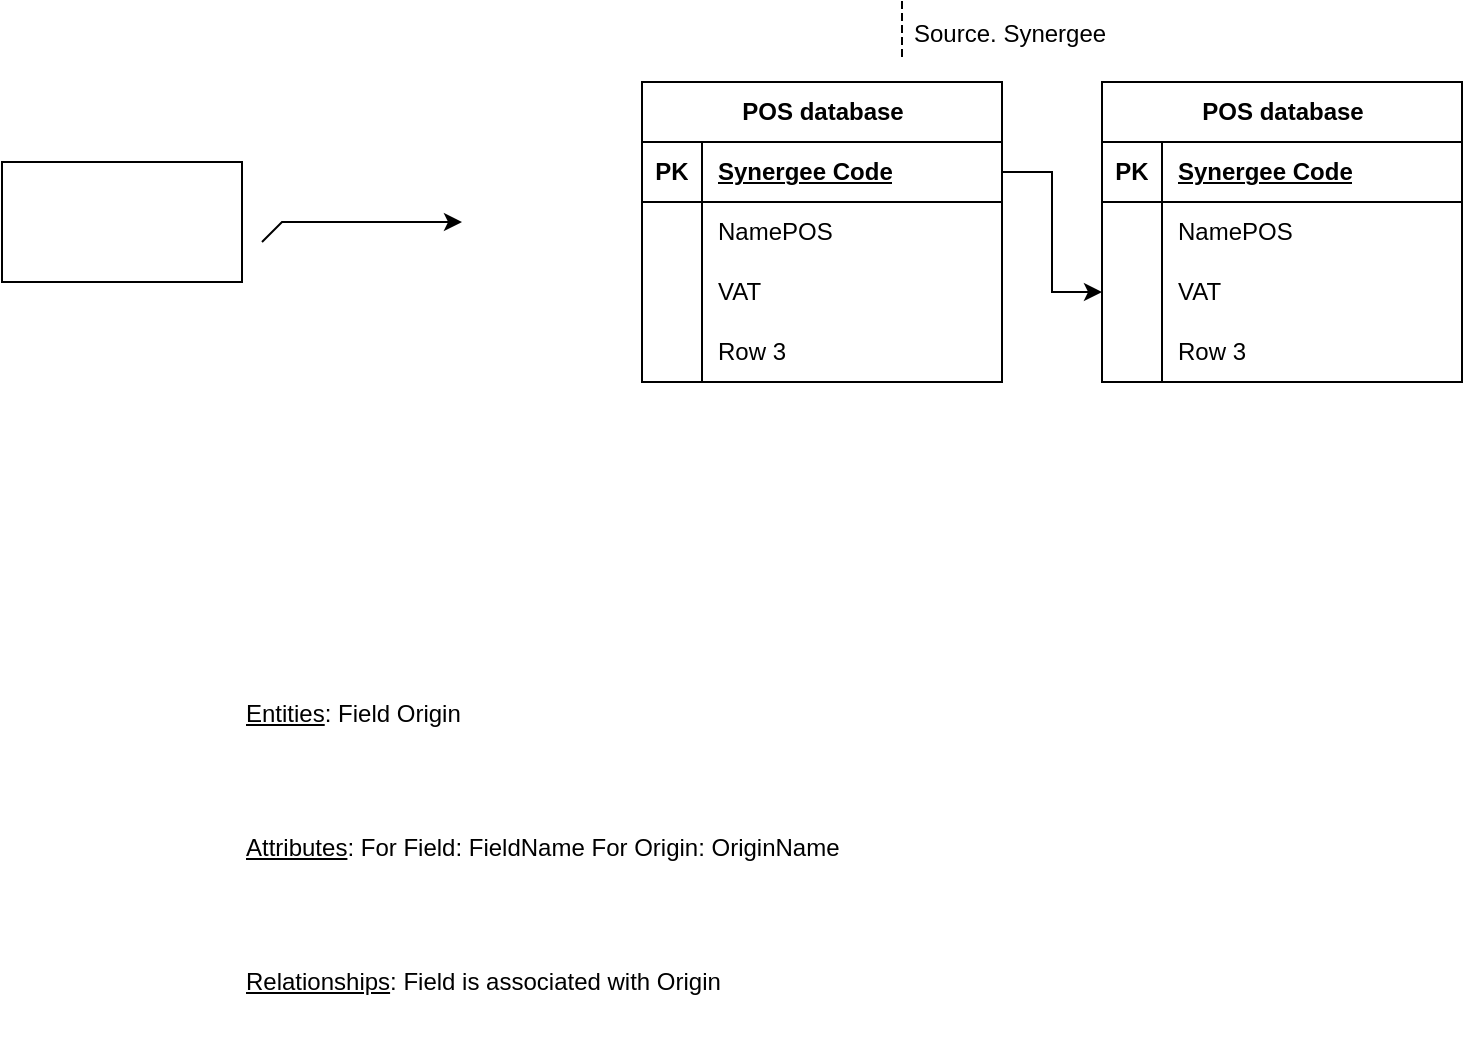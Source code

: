 <mxfile version="24.6.5" type="github">
  <diagram name="Page-1" id="Cgua1goSXuY_qWmoVQ8-">
    <mxGraphModel dx="1113" dy="603" grid="1" gridSize="10" guides="1" tooltips="1" connect="1" arrows="1" fold="1" page="1" pageScale="1" pageWidth="827" pageHeight="1169" math="0" shadow="0">
      <root>
        <mxCell id="0" />
        <mxCell id="1" parent="0" />
        <mxCell id="UqtHnh7pd3Q8jdgBEKsk-2" value="&lt;p class=&quot;MsoNormal&quot;&gt;&lt;u&gt;&lt;span style=&quot;mso-ansi-language:EN-US&quot;&gt;Entities&lt;/span&gt;&lt;/u&gt;&lt;span style=&quot;mso-ansi-language:EN-US&quot;&gt;: Field Origin &lt;/span&gt;&lt;/p&gt;&#xa;&#xa;&lt;p class=&quot;MsoNormal&quot;&gt;&lt;u&gt;&lt;span style=&quot;mso-ansi-language:EN-US&quot;&gt;Attributes&lt;/span&gt;&lt;/u&gt;&lt;span style=&quot;mso-ansi-language:EN-US&quot;&gt;: For Field: FieldName For Origin: OriginName&lt;/span&gt;&lt;/p&gt;&#xa;&#xa;&lt;p class=&quot;MsoNormal&quot;&gt;&lt;u&gt;&lt;span style=&quot;mso-ansi-language:EN-US&quot;&gt;Relationships&lt;/span&gt;&lt;/u&gt;&lt;span style=&quot;mso-ansi-language:EN-US&quot;&gt;: Field is associated with Origin&lt;/span&gt;&lt;/p&gt;" style="text;whiteSpace=wrap;html=1;" parent="1" vertex="1">
          <mxGeometry x="180" y="330" width="330" height="200" as="geometry" />
        </mxCell>
        <mxCell id="wtUSg03ihNb4U3m4p2Na-1" value="" style="rounded=0;whiteSpace=wrap;html=1;" vertex="1" parent="1">
          <mxGeometry x="60" y="80" width="120" height="60" as="geometry" />
        </mxCell>
        <mxCell id="wtUSg03ihNb4U3m4p2Na-2" value="" style="endArrow=classic;html=1;rounded=0;" edge="1" parent="1">
          <mxGeometry width="50" height="50" relative="1" as="geometry">
            <mxPoint x="190" y="120" as="sourcePoint" />
            <mxPoint x="290" y="110" as="targetPoint" />
            <Array as="points">
              <mxPoint x="200" y="110" />
            </Array>
          </mxGeometry>
        </mxCell>
        <mxCell id="wtUSg03ihNb4U3m4p2Na-3" value="POS database" style="shape=table;startSize=30;container=1;collapsible=1;childLayout=tableLayout;fixedRows=1;rowLines=0;fontStyle=1;align=center;resizeLast=1;html=1;" vertex="1" parent="1">
          <mxGeometry x="380" y="40" width="180" height="150" as="geometry" />
        </mxCell>
        <mxCell id="wtUSg03ihNb4U3m4p2Na-4" value="" style="shape=tableRow;horizontal=0;startSize=0;swimlaneHead=0;swimlaneBody=0;fillColor=none;collapsible=0;dropTarget=0;points=[[0,0.5],[1,0.5]];portConstraint=eastwest;top=0;left=0;right=0;bottom=1;" vertex="1" parent="wtUSg03ihNb4U3m4p2Na-3">
          <mxGeometry y="30" width="180" height="30" as="geometry" />
        </mxCell>
        <mxCell id="wtUSg03ihNb4U3m4p2Na-5" value="PK" style="shape=partialRectangle;connectable=0;fillColor=none;top=0;left=0;bottom=0;right=0;fontStyle=1;overflow=hidden;whiteSpace=wrap;html=1;" vertex="1" parent="wtUSg03ihNb4U3m4p2Na-4">
          <mxGeometry width="30" height="30" as="geometry">
            <mxRectangle width="30" height="30" as="alternateBounds" />
          </mxGeometry>
        </mxCell>
        <mxCell id="wtUSg03ihNb4U3m4p2Na-6" value="Synergee Code" style="shape=partialRectangle;connectable=0;fillColor=none;top=0;left=0;bottom=0;right=0;align=left;spacingLeft=6;fontStyle=5;overflow=hidden;whiteSpace=wrap;html=1;" vertex="1" parent="wtUSg03ihNb4U3m4p2Na-4">
          <mxGeometry x="30" width="150" height="30" as="geometry">
            <mxRectangle width="150" height="30" as="alternateBounds" />
          </mxGeometry>
        </mxCell>
        <mxCell id="wtUSg03ihNb4U3m4p2Na-7" value="" style="shape=tableRow;horizontal=0;startSize=0;swimlaneHead=0;swimlaneBody=0;fillColor=none;collapsible=0;dropTarget=0;points=[[0,0.5],[1,0.5]];portConstraint=eastwest;top=0;left=0;right=0;bottom=0;" vertex="1" parent="wtUSg03ihNb4U3m4p2Na-3">
          <mxGeometry y="60" width="180" height="30" as="geometry" />
        </mxCell>
        <mxCell id="wtUSg03ihNb4U3m4p2Na-8" value="" style="shape=partialRectangle;connectable=0;fillColor=none;top=0;left=0;bottom=0;right=0;editable=1;overflow=hidden;whiteSpace=wrap;html=1;" vertex="1" parent="wtUSg03ihNb4U3m4p2Na-7">
          <mxGeometry width="30" height="30" as="geometry">
            <mxRectangle width="30" height="30" as="alternateBounds" />
          </mxGeometry>
        </mxCell>
        <mxCell id="wtUSg03ihNb4U3m4p2Na-9" value="NamePOS" style="shape=partialRectangle;connectable=0;fillColor=none;top=0;left=0;bottom=0;right=0;align=left;spacingLeft=6;overflow=hidden;whiteSpace=wrap;html=1;" vertex="1" parent="wtUSg03ihNb4U3m4p2Na-7">
          <mxGeometry x="30" width="150" height="30" as="geometry">
            <mxRectangle width="150" height="30" as="alternateBounds" />
          </mxGeometry>
        </mxCell>
        <mxCell id="wtUSg03ihNb4U3m4p2Na-10" value="" style="shape=tableRow;horizontal=0;startSize=0;swimlaneHead=0;swimlaneBody=0;fillColor=none;collapsible=0;dropTarget=0;points=[[0,0.5],[1,0.5]];portConstraint=eastwest;top=0;left=0;right=0;bottom=0;" vertex="1" parent="wtUSg03ihNb4U3m4p2Na-3">
          <mxGeometry y="90" width="180" height="30" as="geometry" />
        </mxCell>
        <mxCell id="wtUSg03ihNb4U3m4p2Na-11" value="" style="shape=partialRectangle;connectable=0;fillColor=none;top=0;left=0;bottom=0;right=0;editable=1;overflow=hidden;whiteSpace=wrap;html=1;" vertex="1" parent="wtUSg03ihNb4U3m4p2Na-10">
          <mxGeometry width="30" height="30" as="geometry">
            <mxRectangle width="30" height="30" as="alternateBounds" />
          </mxGeometry>
        </mxCell>
        <mxCell id="wtUSg03ihNb4U3m4p2Na-12" value="VAT" style="shape=partialRectangle;connectable=0;fillColor=none;top=0;left=0;bottom=0;right=0;align=left;spacingLeft=6;overflow=hidden;whiteSpace=wrap;html=1;" vertex="1" parent="wtUSg03ihNb4U3m4p2Na-10">
          <mxGeometry x="30" width="150" height="30" as="geometry">
            <mxRectangle width="150" height="30" as="alternateBounds" />
          </mxGeometry>
        </mxCell>
        <mxCell id="wtUSg03ihNb4U3m4p2Na-13" value="" style="shape=tableRow;horizontal=0;startSize=0;swimlaneHead=0;swimlaneBody=0;fillColor=none;collapsible=0;dropTarget=0;points=[[0,0.5],[1,0.5]];portConstraint=eastwest;top=0;left=0;right=0;bottom=0;" vertex="1" parent="wtUSg03ihNb4U3m4p2Na-3">
          <mxGeometry y="120" width="180" height="30" as="geometry" />
        </mxCell>
        <mxCell id="wtUSg03ihNb4U3m4p2Na-14" value="" style="shape=partialRectangle;connectable=0;fillColor=none;top=0;left=0;bottom=0;right=0;editable=1;overflow=hidden;whiteSpace=wrap;html=1;" vertex="1" parent="wtUSg03ihNb4U3m4p2Na-13">
          <mxGeometry width="30" height="30" as="geometry">
            <mxRectangle width="30" height="30" as="alternateBounds" />
          </mxGeometry>
        </mxCell>
        <mxCell id="wtUSg03ihNb4U3m4p2Na-15" value="Row 3" style="shape=partialRectangle;connectable=0;fillColor=none;top=0;left=0;bottom=0;right=0;align=left;spacingLeft=6;overflow=hidden;whiteSpace=wrap;html=1;" vertex="1" parent="wtUSg03ihNb4U3m4p2Na-13">
          <mxGeometry x="30" width="150" height="30" as="geometry">
            <mxRectangle width="150" height="30" as="alternateBounds" />
          </mxGeometry>
        </mxCell>
        <mxCell id="wtUSg03ihNb4U3m4p2Na-16" value="Source. Synergee" style="shape=partialRectangle;fillColor=none;align=left;verticalAlign=middle;strokeColor=none;spacingLeft=34;rotatable=0;points=[[0,0.5],[1,0.5]];portConstraint=eastwest;dropTarget=0;" vertex="1" parent="1">
          <mxGeometry x="480" width="90" height="30" as="geometry" />
        </mxCell>
        <mxCell id="wtUSg03ihNb4U3m4p2Na-17" value="" style="shape=partialRectangle;top=0;left=0;bottom=0;fillColor=none;stokeWidth=1;dashed=1;align=left;verticalAlign=middle;spacingLeft=4;spacingRight=4;overflow=hidden;rotatable=0;points=[];portConstraint=eastwest;part=1;" vertex="1" connectable="0" parent="wtUSg03ihNb4U3m4p2Na-16">
          <mxGeometry width="30" height="30" as="geometry" />
        </mxCell>
        <mxCell id="wtUSg03ihNb4U3m4p2Na-18" value="POS database" style="shape=table;startSize=30;container=1;collapsible=1;childLayout=tableLayout;fixedRows=1;rowLines=0;fontStyle=1;align=center;resizeLast=1;html=1;" vertex="1" parent="1">
          <mxGeometry x="610" y="40" width="180" height="150" as="geometry" />
        </mxCell>
        <mxCell id="wtUSg03ihNb4U3m4p2Na-19" value="" style="shape=tableRow;horizontal=0;startSize=0;swimlaneHead=0;swimlaneBody=0;fillColor=none;collapsible=0;dropTarget=0;points=[[0,0.5],[1,0.5]];portConstraint=eastwest;top=0;left=0;right=0;bottom=1;" vertex="1" parent="wtUSg03ihNb4U3m4p2Na-18">
          <mxGeometry y="30" width="180" height="30" as="geometry" />
        </mxCell>
        <mxCell id="wtUSg03ihNb4U3m4p2Na-20" value="PK" style="shape=partialRectangle;connectable=0;fillColor=none;top=0;left=0;bottom=0;right=0;fontStyle=1;overflow=hidden;whiteSpace=wrap;html=1;" vertex="1" parent="wtUSg03ihNb4U3m4p2Na-19">
          <mxGeometry width="30" height="30" as="geometry">
            <mxRectangle width="30" height="30" as="alternateBounds" />
          </mxGeometry>
        </mxCell>
        <mxCell id="wtUSg03ihNb4U3m4p2Na-21" value="Synergee Code" style="shape=partialRectangle;connectable=0;fillColor=none;top=0;left=0;bottom=0;right=0;align=left;spacingLeft=6;fontStyle=5;overflow=hidden;whiteSpace=wrap;html=1;" vertex="1" parent="wtUSg03ihNb4U3m4p2Na-19">
          <mxGeometry x="30" width="150" height="30" as="geometry">
            <mxRectangle width="150" height="30" as="alternateBounds" />
          </mxGeometry>
        </mxCell>
        <mxCell id="wtUSg03ihNb4U3m4p2Na-22" value="" style="shape=tableRow;horizontal=0;startSize=0;swimlaneHead=0;swimlaneBody=0;fillColor=none;collapsible=0;dropTarget=0;points=[[0,0.5],[1,0.5]];portConstraint=eastwest;top=0;left=0;right=0;bottom=0;" vertex="1" parent="wtUSg03ihNb4U3m4p2Na-18">
          <mxGeometry y="60" width="180" height="30" as="geometry" />
        </mxCell>
        <mxCell id="wtUSg03ihNb4U3m4p2Na-23" value="" style="shape=partialRectangle;connectable=0;fillColor=none;top=0;left=0;bottom=0;right=0;editable=1;overflow=hidden;whiteSpace=wrap;html=1;" vertex="1" parent="wtUSg03ihNb4U3m4p2Na-22">
          <mxGeometry width="30" height="30" as="geometry">
            <mxRectangle width="30" height="30" as="alternateBounds" />
          </mxGeometry>
        </mxCell>
        <mxCell id="wtUSg03ihNb4U3m4p2Na-24" value="NamePOS" style="shape=partialRectangle;connectable=0;fillColor=none;top=0;left=0;bottom=0;right=0;align=left;spacingLeft=6;overflow=hidden;whiteSpace=wrap;html=1;" vertex="1" parent="wtUSg03ihNb4U3m4p2Na-22">
          <mxGeometry x="30" width="150" height="30" as="geometry">
            <mxRectangle width="150" height="30" as="alternateBounds" />
          </mxGeometry>
        </mxCell>
        <mxCell id="wtUSg03ihNb4U3m4p2Na-25" value="" style="shape=tableRow;horizontal=0;startSize=0;swimlaneHead=0;swimlaneBody=0;fillColor=none;collapsible=0;dropTarget=0;points=[[0,0.5],[1,0.5]];portConstraint=eastwest;top=0;left=0;right=0;bottom=0;" vertex="1" parent="wtUSg03ihNb4U3m4p2Na-18">
          <mxGeometry y="90" width="180" height="30" as="geometry" />
        </mxCell>
        <mxCell id="wtUSg03ihNb4U3m4p2Na-26" value="" style="shape=partialRectangle;connectable=0;fillColor=none;top=0;left=0;bottom=0;right=0;editable=1;overflow=hidden;whiteSpace=wrap;html=1;" vertex="1" parent="wtUSg03ihNb4U3m4p2Na-25">
          <mxGeometry width="30" height="30" as="geometry">
            <mxRectangle width="30" height="30" as="alternateBounds" />
          </mxGeometry>
        </mxCell>
        <mxCell id="wtUSg03ihNb4U3m4p2Na-27" value="VAT" style="shape=partialRectangle;connectable=0;fillColor=none;top=0;left=0;bottom=0;right=0;align=left;spacingLeft=6;overflow=hidden;whiteSpace=wrap;html=1;" vertex="1" parent="wtUSg03ihNb4U3m4p2Na-25">
          <mxGeometry x="30" width="150" height="30" as="geometry">
            <mxRectangle width="150" height="30" as="alternateBounds" />
          </mxGeometry>
        </mxCell>
        <mxCell id="wtUSg03ihNb4U3m4p2Na-28" value="" style="shape=tableRow;horizontal=0;startSize=0;swimlaneHead=0;swimlaneBody=0;fillColor=none;collapsible=0;dropTarget=0;points=[[0,0.5],[1,0.5]];portConstraint=eastwest;top=0;left=0;right=0;bottom=0;" vertex="1" parent="wtUSg03ihNb4U3m4p2Na-18">
          <mxGeometry y="120" width="180" height="30" as="geometry" />
        </mxCell>
        <mxCell id="wtUSg03ihNb4U3m4p2Na-29" value="" style="shape=partialRectangle;connectable=0;fillColor=none;top=0;left=0;bottom=0;right=0;editable=1;overflow=hidden;whiteSpace=wrap;html=1;" vertex="1" parent="wtUSg03ihNb4U3m4p2Na-28">
          <mxGeometry width="30" height="30" as="geometry">
            <mxRectangle width="30" height="30" as="alternateBounds" />
          </mxGeometry>
        </mxCell>
        <mxCell id="wtUSg03ihNb4U3m4p2Na-30" value="Row 3" style="shape=partialRectangle;connectable=0;fillColor=none;top=0;left=0;bottom=0;right=0;align=left;spacingLeft=6;overflow=hidden;whiteSpace=wrap;html=1;" vertex="1" parent="wtUSg03ihNb4U3m4p2Na-28">
          <mxGeometry x="30" width="150" height="30" as="geometry">
            <mxRectangle width="150" height="30" as="alternateBounds" />
          </mxGeometry>
        </mxCell>
        <mxCell id="wtUSg03ihNb4U3m4p2Na-31" style="edgeStyle=orthogonalEdgeStyle;rounded=0;orthogonalLoop=1;jettySize=auto;html=1;exitX=1;exitY=0.5;exitDx=0;exitDy=0;entryX=0;entryY=0.5;entryDx=0;entryDy=0;" edge="1" parent="1" source="wtUSg03ihNb4U3m4p2Na-4" target="wtUSg03ihNb4U3m4p2Na-25">
          <mxGeometry relative="1" as="geometry" />
        </mxCell>
      </root>
    </mxGraphModel>
  </diagram>
</mxfile>
